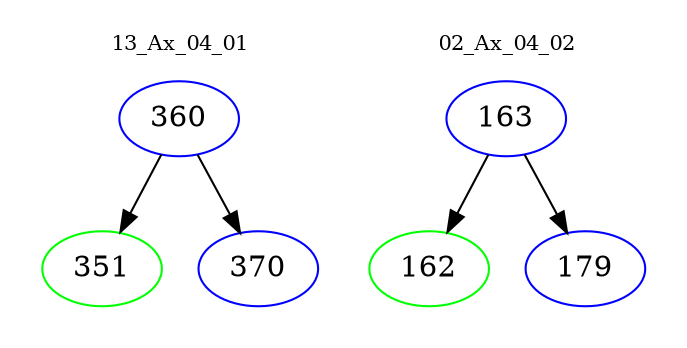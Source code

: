 digraph{
subgraph cluster_0 {
color = white
label = "13_Ax_04_01";
fontsize=10;
T0_360 [label="360", color="blue"]
T0_360 -> T0_351 [color="black"]
T0_351 [label="351", color="green"]
T0_360 -> T0_370 [color="black"]
T0_370 [label="370", color="blue"]
}
subgraph cluster_1 {
color = white
label = "02_Ax_04_02";
fontsize=10;
T1_163 [label="163", color="blue"]
T1_163 -> T1_162 [color="black"]
T1_162 [label="162", color="green"]
T1_163 -> T1_179 [color="black"]
T1_179 [label="179", color="blue"]
}
}
